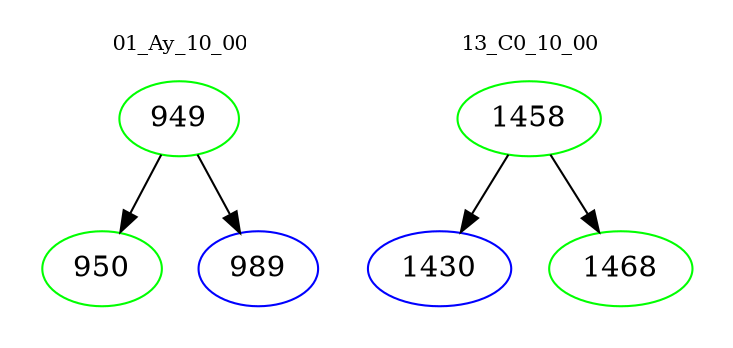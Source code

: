 digraph{
subgraph cluster_0 {
color = white
label = "01_Ay_10_00";
fontsize=10;
T0_949 [label="949", color="green"]
T0_949 -> T0_950 [color="black"]
T0_950 [label="950", color="green"]
T0_949 -> T0_989 [color="black"]
T0_989 [label="989", color="blue"]
}
subgraph cluster_1 {
color = white
label = "13_C0_10_00";
fontsize=10;
T1_1458 [label="1458", color="green"]
T1_1458 -> T1_1430 [color="black"]
T1_1430 [label="1430", color="blue"]
T1_1458 -> T1_1468 [color="black"]
T1_1468 [label="1468", color="green"]
}
}
